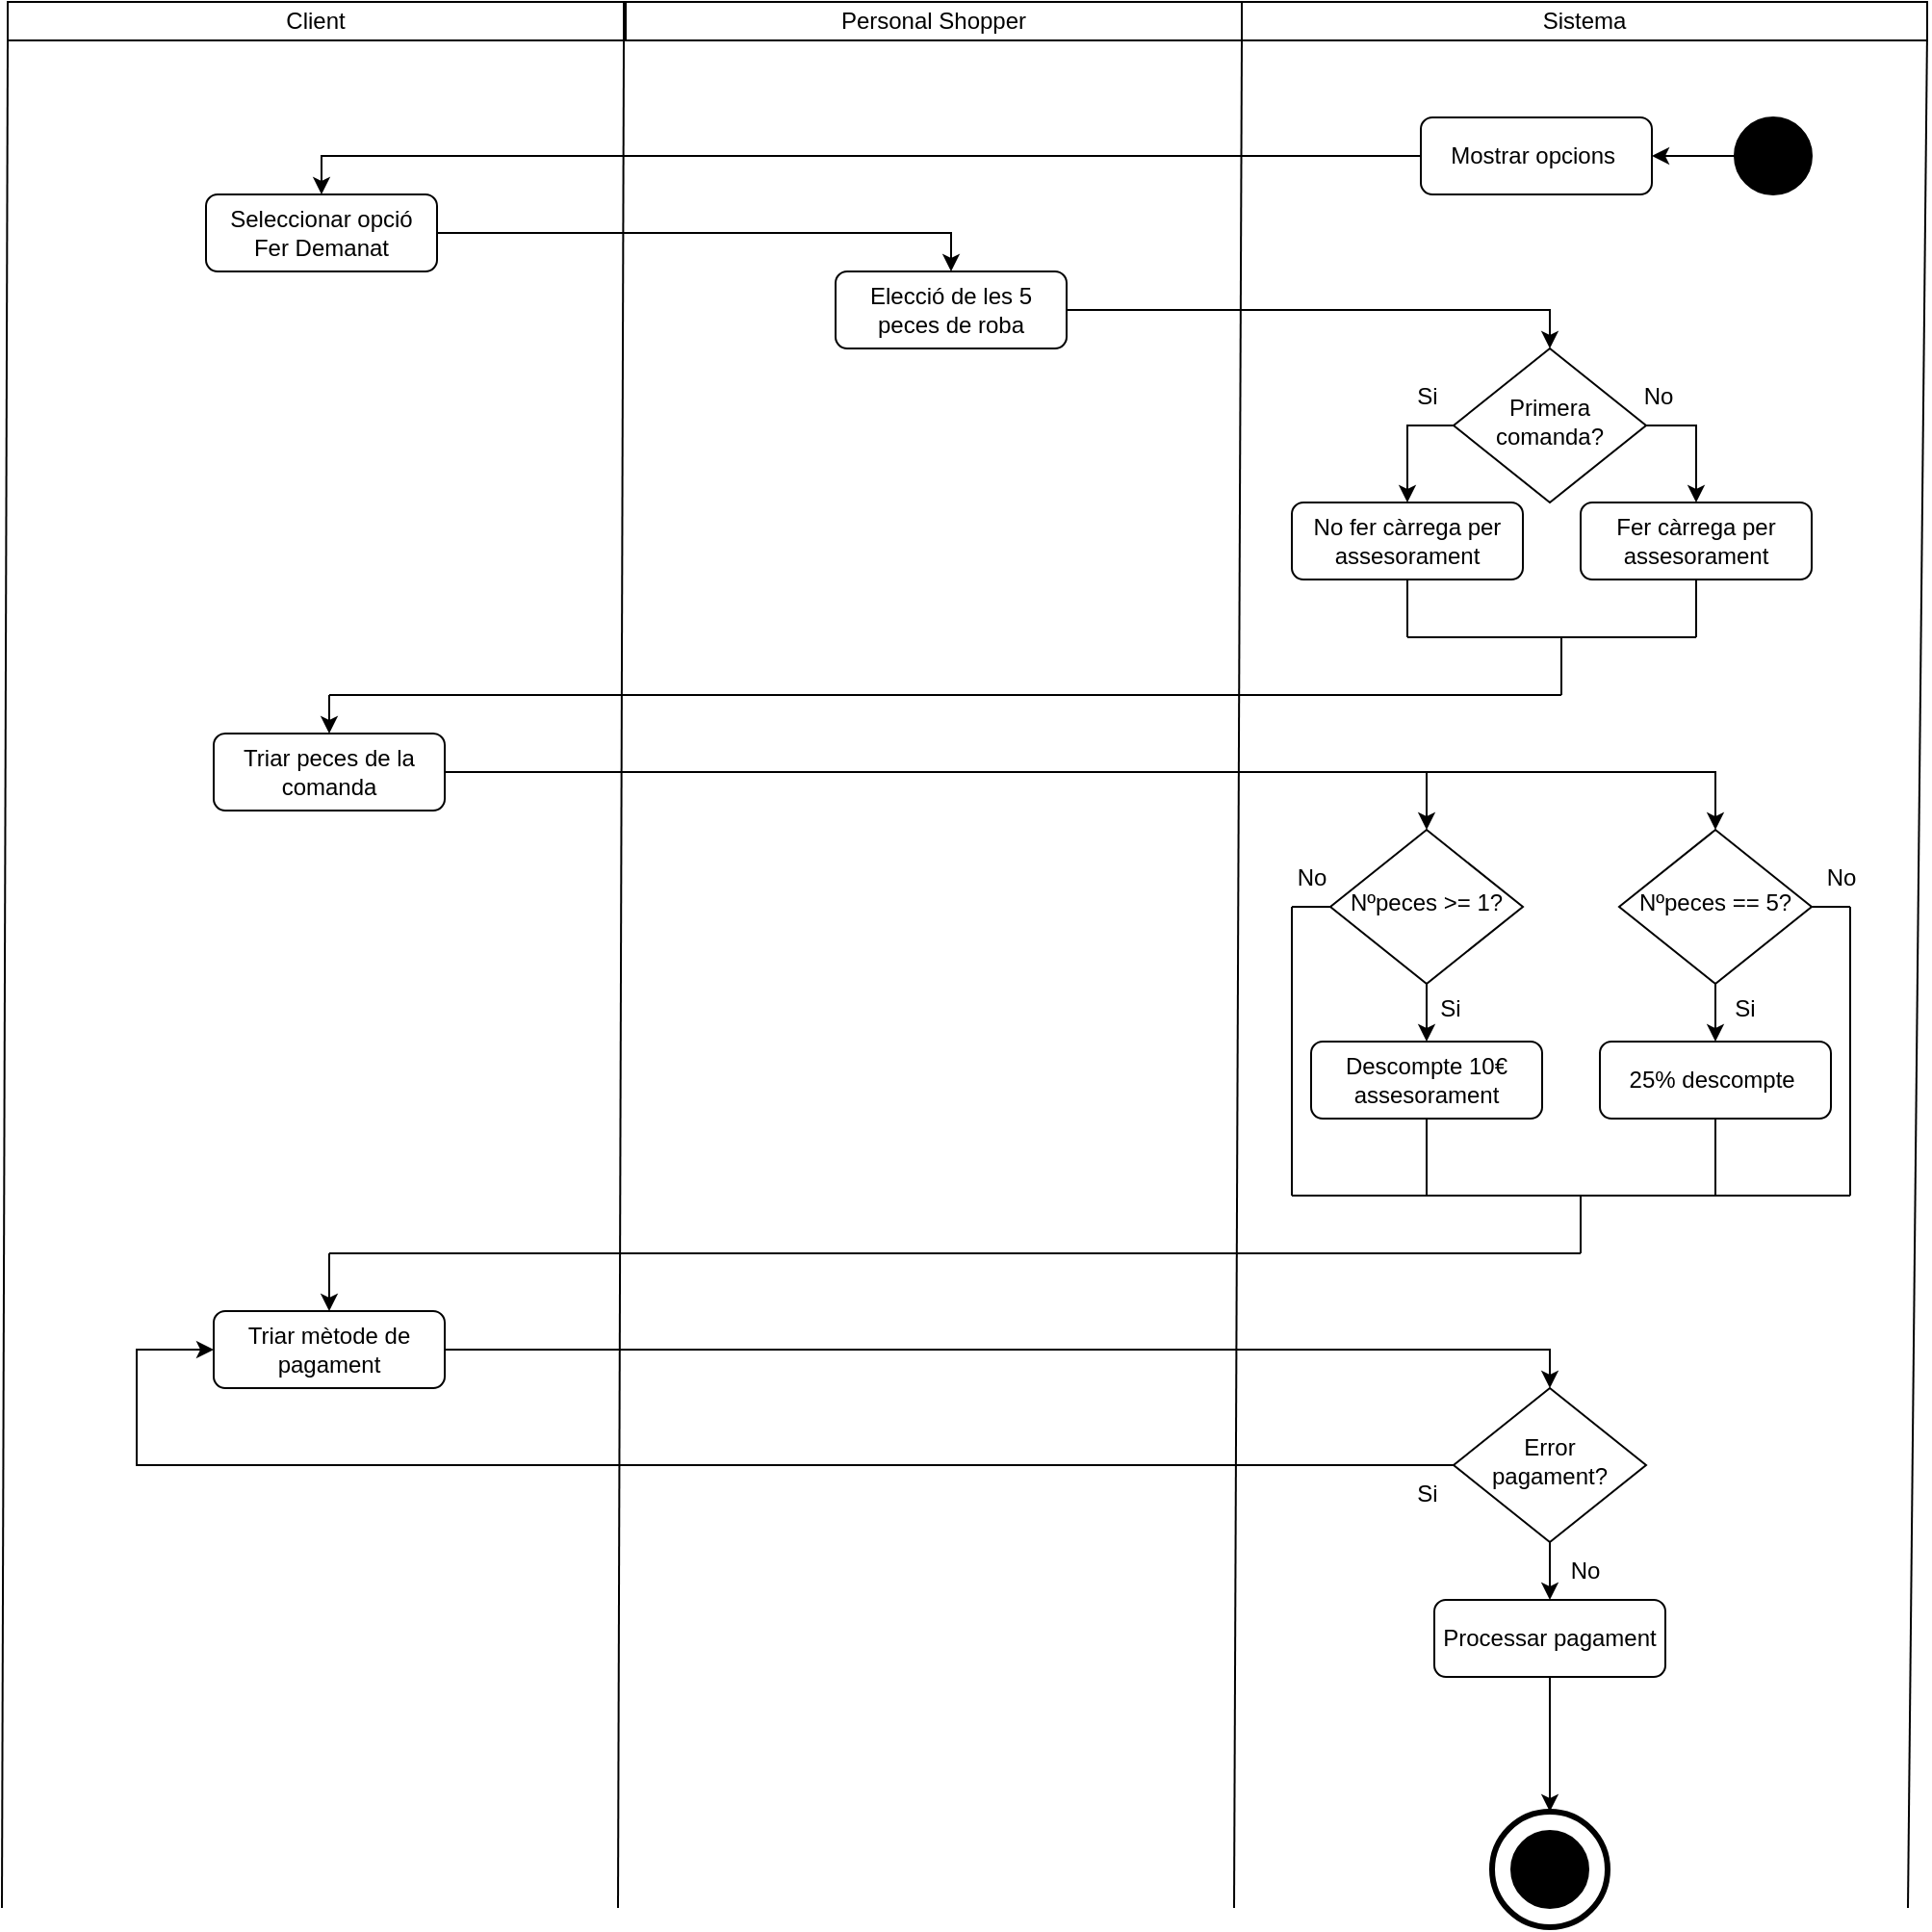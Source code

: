 <mxfile version="22.1.3" type="google">
  <diagram name="Pàgina-1" id="-f-s4E9bShH8OIkEAMrC">
    <mxGraphModel dx="1386" dy="793" grid="1" gridSize="10" guides="1" tooltips="1" connect="1" arrows="1" fold="1" page="1" pageScale="1" pageWidth="827" pageHeight="1169" math="0" shadow="0">
      <root>
        <mxCell id="0" />
        <mxCell id="1" parent="0" />
        <mxCell id="hcxAE1E8VKAEERCTuCJa-1" style="edgeStyle=orthogonalEdgeStyle;rounded=0;orthogonalLoop=1;jettySize=auto;html=1;entryX=0.5;entryY=0;entryDx=0;entryDy=0;" edge="1" parent="1" source="hcxAE1E8VKAEERCTuCJa-2" target="hcxAE1E8VKAEERCTuCJa-6">
          <mxGeometry relative="1" as="geometry">
            <Array as="points">
              <mxPoint x="583" y="210" />
            </Array>
          </mxGeometry>
        </mxCell>
        <mxCell id="hcxAE1E8VKAEERCTuCJa-2" value="Seleccionar opció &lt;br&gt;Fer Demanat" style="rounded=1;whiteSpace=wrap;html=1;fontSize=12;glass=0;strokeWidth=1;shadow=0;" vertex="1" parent="1">
          <mxGeometry x="196" y="190" width="120" height="40" as="geometry" />
        </mxCell>
        <mxCell id="hcxAE1E8VKAEERCTuCJa-3" style="edgeStyle=orthogonalEdgeStyle;rounded=0;orthogonalLoop=1;jettySize=auto;html=1;entryX=1;entryY=0.5;entryDx=0;entryDy=0;" edge="1" parent="1" source="hcxAE1E8VKAEERCTuCJa-4" target="hcxAE1E8VKAEERCTuCJa-19">
          <mxGeometry relative="1" as="geometry" />
        </mxCell>
        <mxCell id="hcxAE1E8VKAEERCTuCJa-4" value="" style="ellipse;whiteSpace=wrap;html=1;aspect=fixed;fillColor=#000000;" vertex="1" parent="1">
          <mxGeometry x="990" y="150" width="40" height="40" as="geometry" />
        </mxCell>
        <mxCell id="hcxAE1E8VKAEERCTuCJa-44" style="edgeStyle=orthogonalEdgeStyle;rounded=0;orthogonalLoop=1;jettySize=auto;html=1;entryX=0.5;entryY=0;entryDx=0;entryDy=0;" edge="1" parent="1" source="hcxAE1E8VKAEERCTuCJa-6" target="hcxAE1E8VKAEERCTuCJa-37">
          <mxGeometry relative="1" as="geometry">
            <Array as="points">
              <mxPoint x="770" y="250" />
              <mxPoint x="770" y="250" />
            </Array>
          </mxGeometry>
        </mxCell>
        <mxCell id="hcxAE1E8VKAEERCTuCJa-6" value="Elecció de les 5 peces de roba" style="rounded=1;whiteSpace=wrap;html=1;fontSize=12;glass=0;strokeWidth=1;shadow=0;" vertex="1" parent="1">
          <mxGeometry x="523" y="230" width="120" height="40" as="geometry" />
        </mxCell>
        <mxCell id="hcxAE1E8VKAEERCTuCJa-11" value="" style="ellipse;whiteSpace=wrap;html=1;aspect=fixed;fillColor=#000000;" vertex="1" parent="1">
          <mxGeometry x="874" y="1040" width="40" height="40" as="geometry" />
        </mxCell>
        <mxCell id="hcxAE1E8VKAEERCTuCJa-12" value="" style="ellipse;whiteSpace=wrap;html=1;aspect=fixed;fillColor=none;strokeWidth=3;" vertex="1" parent="1">
          <mxGeometry x="864" y="1030" width="60" height="60" as="geometry" />
        </mxCell>
        <mxCell id="hcxAE1E8VKAEERCTuCJa-16" value="Client" style="rounded=0;whiteSpace=wrap;html=1;" vertex="1" parent="1">
          <mxGeometry x="93" y="90" width="320" height="20" as="geometry" />
        </mxCell>
        <mxCell id="hcxAE1E8VKAEERCTuCJa-17" value="Sistema" style="rounded=0;whiteSpace=wrap;html=1;" vertex="1" parent="1">
          <mxGeometry x="734" y="90" width="356" height="20" as="geometry" />
        </mxCell>
        <mxCell id="hcxAE1E8VKAEERCTuCJa-18" style="edgeStyle=orthogonalEdgeStyle;rounded=0;orthogonalLoop=1;jettySize=auto;html=1;entryX=0.5;entryY=0;entryDx=0;entryDy=0;" edge="1" parent="1" source="hcxAE1E8VKAEERCTuCJa-19" target="hcxAE1E8VKAEERCTuCJa-2">
          <mxGeometry relative="1" as="geometry" />
        </mxCell>
        <mxCell id="hcxAE1E8VKAEERCTuCJa-19" value="Mostrar opcions&amp;nbsp;" style="rounded=1;whiteSpace=wrap;html=1;fontSize=12;glass=0;strokeWidth=1;shadow=0;" vertex="1" parent="1">
          <mxGeometry x="827" y="150" width="120" height="40" as="geometry" />
        </mxCell>
        <mxCell id="hcxAE1E8VKAEERCTuCJa-20" value="" style="endArrow=none;html=1;rounded=0;entryX=0;entryY=1;entryDx=0;entryDy=0;" edge="1" parent="1" target="hcxAE1E8VKAEERCTuCJa-17">
          <mxGeometry width="50" height="50" relative="1" as="geometry">
            <mxPoint x="730" y="1080" as="sourcePoint" />
            <mxPoint x="583" y="370" as="targetPoint" />
          </mxGeometry>
        </mxCell>
        <mxCell id="hcxAE1E8VKAEERCTuCJa-23" value="" style="endArrow=none;html=1;rounded=0;entryX=1;entryY=0.75;entryDx=0;entryDy=0;" edge="1" parent="1" target="hcxAE1E8VKAEERCTuCJa-17">
          <mxGeometry width="50" height="50" relative="1" as="geometry">
            <mxPoint x="1080" y="1080" as="sourcePoint" />
            <mxPoint x="423" y="120" as="targetPoint" />
            <Array as="points" />
          </mxGeometry>
        </mxCell>
        <mxCell id="hcxAE1E8VKAEERCTuCJa-24" value="" style="endArrow=none;html=1;rounded=0;exitX=0;exitY=1;exitDx=0;exitDy=0;" edge="1" parent="1" source="hcxAE1E8VKAEERCTuCJa-16">
          <mxGeometry width="50" height="50" relative="1" as="geometry">
            <mxPoint x="533" y="440" as="sourcePoint" />
            <mxPoint x="90" y="1080" as="targetPoint" />
          </mxGeometry>
        </mxCell>
        <mxCell id="hcxAE1E8VKAEERCTuCJa-28" style="edgeStyle=orthogonalEdgeStyle;rounded=0;orthogonalLoop=1;jettySize=auto;html=1;entryX=0.5;entryY=0;entryDx=0;entryDy=0;exitX=0.5;exitY=1;exitDx=0;exitDy=0;" edge="1" parent="1" source="hcxAE1E8VKAEERCTuCJa-91" target="hcxAE1E8VKAEERCTuCJa-12">
          <mxGeometry relative="1" as="geometry">
            <mxPoint x="894" y="970" as="sourcePoint" />
          </mxGeometry>
        </mxCell>
        <mxCell id="hcxAE1E8VKAEERCTuCJa-33" value="Personal Shopper" style="rounded=0;whiteSpace=wrap;html=1;" vertex="1" parent="1">
          <mxGeometry x="414" y="90" width="320" height="20" as="geometry" />
        </mxCell>
        <mxCell id="hcxAE1E8VKAEERCTuCJa-34" value="" style="endArrow=none;html=1;rounded=0;entryX=1;entryY=1;entryDx=0;entryDy=0;" edge="1" parent="1" target="hcxAE1E8VKAEERCTuCJa-16">
          <mxGeometry width="50" height="50" relative="1" as="geometry">
            <mxPoint x="410" y="1080" as="sourcePoint" />
            <mxPoint x="640" y="380" as="targetPoint" />
          </mxGeometry>
        </mxCell>
        <mxCell id="hcxAE1E8VKAEERCTuCJa-42" style="edgeStyle=orthogonalEdgeStyle;rounded=0;orthogonalLoop=1;jettySize=auto;html=1;entryX=0.5;entryY=0;entryDx=0;entryDy=0;" edge="1" parent="1" source="hcxAE1E8VKAEERCTuCJa-37" target="hcxAE1E8VKAEERCTuCJa-38">
          <mxGeometry relative="1" as="geometry">
            <Array as="points">
              <mxPoint x="820" y="310" />
            </Array>
          </mxGeometry>
        </mxCell>
        <mxCell id="hcxAE1E8VKAEERCTuCJa-43" style="edgeStyle=orthogonalEdgeStyle;rounded=0;orthogonalLoop=1;jettySize=auto;html=1;entryX=0.5;entryY=0;entryDx=0;entryDy=0;" edge="1" parent="1" source="hcxAE1E8VKAEERCTuCJa-37" target="hcxAE1E8VKAEERCTuCJa-39">
          <mxGeometry relative="1" as="geometry">
            <Array as="points">
              <mxPoint x="970" y="310" />
            </Array>
          </mxGeometry>
        </mxCell>
        <mxCell id="hcxAE1E8VKAEERCTuCJa-37" value="Primera comanda?" style="rhombus;whiteSpace=wrap;html=1;shadow=0;fontFamily=Helvetica;fontSize=12;align=center;strokeWidth=1;spacing=6;spacingTop=-4;" vertex="1" parent="1">
          <mxGeometry x="844" y="270" width="100" height="80" as="geometry" />
        </mxCell>
        <mxCell id="hcxAE1E8VKAEERCTuCJa-38" value="No fer càrrega per assesorament" style="rounded=1;whiteSpace=wrap;html=1;fontSize=12;glass=0;strokeWidth=1;shadow=0;" vertex="1" parent="1">
          <mxGeometry x="760" y="350" width="120" height="40" as="geometry" />
        </mxCell>
        <mxCell id="hcxAE1E8VKAEERCTuCJa-39" value="Fer càrrega per assesorament" style="rounded=1;whiteSpace=wrap;html=1;fontSize=12;glass=0;strokeWidth=1;shadow=0;" vertex="1" parent="1">
          <mxGeometry x="910" y="350" width="120" height="40" as="geometry" />
        </mxCell>
        <mxCell id="hcxAE1E8VKAEERCTuCJa-45" value="Si" style="text;html=1;align=center;verticalAlign=middle;resizable=0;points=[];autosize=1;strokeColor=none;fillColor=none;" vertex="1" parent="1">
          <mxGeometry x="815" y="280" width="30" height="30" as="geometry" />
        </mxCell>
        <mxCell id="hcxAE1E8VKAEERCTuCJa-46" value="No" style="text;html=1;align=center;verticalAlign=middle;resizable=0;points=[];autosize=1;strokeColor=none;fillColor=none;" vertex="1" parent="1">
          <mxGeometry x="930" y="280" width="40" height="30" as="geometry" />
        </mxCell>
        <mxCell id="hcxAE1E8VKAEERCTuCJa-58" style="edgeStyle=orthogonalEdgeStyle;rounded=0;orthogonalLoop=1;jettySize=auto;html=1;entryX=0.5;entryY=0;entryDx=0;entryDy=0;" edge="1" parent="1" source="hcxAE1E8VKAEERCTuCJa-47" target="hcxAE1E8VKAEERCTuCJa-57">
          <mxGeometry relative="1" as="geometry">
            <Array as="points">
              <mxPoint x="830" y="490" />
            </Array>
          </mxGeometry>
        </mxCell>
        <mxCell id="hcxAE1E8VKAEERCTuCJa-60" style="edgeStyle=orthogonalEdgeStyle;rounded=0;orthogonalLoop=1;jettySize=auto;html=1;" edge="1" parent="1" source="hcxAE1E8VKAEERCTuCJa-47" target="hcxAE1E8VKAEERCTuCJa-59">
          <mxGeometry relative="1" as="geometry" />
        </mxCell>
        <mxCell id="hcxAE1E8VKAEERCTuCJa-47" value="Triar peces de la comanda" style="rounded=1;whiteSpace=wrap;html=1;fontSize=12;glass=0;strokeWidth=1;shadow=0;" vertex="1" parent="1">
          <mxGeometry x="200" y="470" width="120" height="40" as="geometry" />
        </mxCell>
        <mxCell id="hcxAE1E8VKAEERCTuCJa-50" value="" style="endArrow=none;html=1;rounded=0;entryX=0.5;entryY=1;entryDx=0;entryDy=0;" edge="1" parent="1" target="hcxAE1E8VKAEERCTuCJa-38">
          <mxGeometry width="50" height="50" relative="1" as="geometry">
            <mxPoint x="820" y="420" as="sourcePoint" />
            <mxPoint x="640" y="410" as="targetPoint" />
          </mxGeometry>
        </mxCell>
        <mxCell id="hcxAE1E8VKAEERCTuCJa-52" value="" style="endArrow=none;html=1;rounded=0;" edge="1" parent="1">
          <mxGeometry width="50" height="50" relative="1" as="geometry">
            <mxPoint x="970" y="420" as="sourcePoint" />
            <mxPoint x="820" y="420" as="targetPoint" />
            <Array as="points">
              <mxPoint x="900" y="420" />
            </Array>
          </mxGeometry>
        </mxCell>
        <mxCell id="hcxAE1E8VKAEERCTuCJa-53" value="" style="endArrow=none;html=1;rounded=0;entryX=0.5;entryY=1;entryDx=0;entryDy=0;" edge="1" parent="1" target="hcxAE1E8VKAEERCTuCJa-39">
          <mxGeometry width="50" height="50" relative="1" as="geometry">
            <mxPoint x="970" y="420" as="sourcePoint" />
            <mxPoint x="830" y="400" as="targetPoint" />
          </mxGeometry>
        </mxCell>
        <mxCell id="hcxAE1E8VKAEERCTuCJa-54" value="" style="endArrow=none;html=1;rounded=0;" edge="1" parent="1">
          <mxGeometry width="50" height="50" relative="1" as="geometry">
            <mxPoint x="900" y="450" as="sourcePoint" />
            <mxPoint x="900" y="420" as="targetPoint" />
          </mxGeometry>
        </mxCell>
        <mxCell id="hcxAE1E8VKAEERCTuCJa-55" value="" style="endArrow=none;html=1;rounded=0;" edge="1" parent="1">
          <mxGeometry width="50" height="50" relative="1" as="geometry">
            <mxPoint x="260" y="450" as="sourcePoint" />
            <mxPoint x="900" y="450" as="targetPoint" />
          </mxGeometry>
        </mxCell>
        <mxCell id="hcxAE1E8VKAEERCTuCJa-56" value="" style="endArrow=classic;html=1;rounded=0;" edge="1" parent="1">
          <mxGeometry width="50" height="50" relative="1" as="geometry">
            <mxPoint x="260" y="450" as="sourcePoint" />
            <mxPoint x="260" y="470" as="targetPoint" />
          </mxGeometry>
        </mxCell>
        <mxCell id="hcxAE1E8VKAEERCTuCJa-63" style="edgeStyle=orthogonalEdgeStyle;rounded=0;orthogonalLoop=1;jettySize=auto;html=1;entryX=0.5;entryY=0;entryDx=0;entryDy=0;" edge="1" parent="1" source="hcxAE1E8VKAEERCTuCJa-57" target="hcxAE1E8VKAEERCTuCJa-61">
          <mxGeometry relative="1" as="geometry" />
        </mxCell>
        <mxCell id="hcxAE1E8VKAEERCTuCJa-57" value="Nºpeces &amp;gt;= 1?" style="rhombus;whiteSpace=wrap;html=1;shadow=0;fontFamily=Helvetica;fontSize=12;align=center;strokeWidth=1;spacing=6;spacingTop=-4;" vertex="1" parent="1">
          <mxGeometry x="780" y="520" width="100" height="80" as="geometry" />
        </mxCell>
        <mxCell id="hcxAE1E8VKAEERCTuCJa-64" style="edgeStyle=orthogonalEdgeStyle;rounded=0;orthogonalLoop=1;jettySize=auto;html=1;entryX=0.5;entryY=0;entryDx=0;entryDy=0;" edge="1" parent="1" source="hcxAE1E8VKAEERCTuCJa-59" target="hcxAE1E8VKAEERCTuCJa-62">
          <mxGeometry relative="1" as="geometry" />
        </mxCell>
        <mxCell id="hcxAE1E8VKAEERCTuCJa-59" value="Nºpeces == 5?" style="rhombus;whiteSpace=wrap;html=1;shadow=0;fontFamily=Helvetica;fontSize=12;align=center;strokeWidth=1;spacing=6;spacingTop=-4;" vertex="1" parent="1">
          <mxGeometry x="930" y="520" width="100" height="80" as="geometry" />
        </mxCell>
        <mxCell id="hcxAE1E8VKAEERCTuCJa-61" value="Descompte 10€ assesorament" style="rounded=1;whiteSpace=wrap;html=1;fontSize=12;glass=0;strokeWidth=1;shadow=0;" vertex="1" parent="1">
          <mxGeometry x="770" y="630" width="120" height="40" as="geometry" />
        </mxCell>
        <mxCell id="hcxAE1E8VKAEERCTuCJa-62" value="25% descompte&amp;nbsp;" style="rounded=1;whiteSpace=wrap;html=1;fontSize=12;glass=0;strokeWidth=1;shadow=0;" vertex="1" parent="1">
          <mxGeometry x="920" y="630" width="120" height="40" as="geometry" />
        </mxCell>
        <mxCell id="hcxAE1E8VKAEERCTuCJa-65" value="Si" style="text;html=1;align=center;verticalAlign=middle;resizable=0;points=[];autosize=1;strokeColor=none;fillColor=none;" vertex="1" parent="1">
          <mxGeometry x="827" y="598" width="30" height="30" as="geometry" />
        </mxCell>
        <mxCell id="hcxAE1E8VKAEERCTuCJa-68" value="Si" style="text;html=1;align=center;verticalAlign=middle;resizable=0;points=[];autosize=1;strokeColor=none;fillColor=none;" vertex="1" parent="1">
          <mxGeometry x="980" y="598" width="30" height="30" as="geometry" />
        </mxCell>
        <mxCell id="hcxAE1E8VKAEERCTuCJa-69" value="" style="endArrow=none;html=1;rounded=0;" edge="1" parent="1">
          <mxGeometry width="50" height="50" relative="1" as="geometry">
            <mxPoint x="980" y="710" as="sourcePoint" />
            <mxPoint x="830" y="710" as="targetPoint" />
            <Array as="points">
              <mxPoint x="917" y="710" />
            </Array>
          </mxGeometry>
        </mxCell>
        <mxCell id="hcxAE1E8VKAEERCTuCJa-70" value="" style="endArrow=none;html=1;rounded=0;entryX=0.5;entryY=1;entryDx=0;entryDy=0;" edge="1" parent="1" target="hcxAE1E8VKAEERCTuCJa-61">
          <mxGeometry width="50" height="50" relative="1" as="geometry">
            <mxPoint x="830" y="710" as="sourcePoint" />
            <mxPoint x="640" y="660" as="targetPoint" />
          </mxGeometry>
        </mxCell>
        <mxCell id="hcxAE1E8VKAEERCTuCJa-71" value="" style="endArrow=none;html=1;rounded=0;entryX=0.5;entryY=1;entryDx=0;entryDy=0;" edge="1" parent="1" target="hcxAE1E8VKAEERCTuCJa-62">
          <mxGeometry width="50" height="50" relative="1" as="geometry">
            <mxPoint x="980" y="710" as="sourcePoint" />
            <mxPoint x="840" y="680" as="targetPoint" />
          </mxGeometry>
        </mxCell>
        <mxCell id="hcxAE1E8VKAEERCTuCJa-72" value="" style="endArrow=none;html=1;rounded=0;entryX=0;entryY=0.5;entryDx=0;entryDy=0;" edge="1" parent="1" target="hcxAE1E8VKAEERCTuCJa-57">
          <mxGeometry width="50" height="50" relative="1" as="geometry">
            <mxPoint x="760" y="560" as="sourcePoint" />
            <mxPoint x="640" y="660" as="targetPoint" />
          </mxGeometry>
        </mxCell>
        <mxCell id="hcxAE1E8VKAEERCTuCJa-73" value="" style="endArrow=none;html=1;rounded=0;" edge="1" parent="1">
          <mxGeometry width="50" height="50" relative="1" as="geometry">
            <mxPoint x="760" y="710" as="sourcePoint" />
            <mxPoint x="760" y="560" as="targetPoint" />
          </mxGeometry>
        </mxCell>
        <mxCell id="hcxAE1E8VKAEERCTuCJa-74" value="" style="endArrow=none;html=1;rounded=0;" edge="1" parent="1">
          <mxGeometry width="50" height="50" relative="1" as="geometry">
            <mxPoint x="830" y="710" as="sourcePoint" />
            <mxPoint x="760" y="710" as="targetPoint" />
          </mxGeometry>
        </mxCell>
        <mxCell id="hcxAE1E8VKAEERCTuCJa-75" value="" style="endArrow=none;html=1;rounded=0;entryX=1;entryY=0.5;entryDx=0;entryDy=0;" edge="1" parent="1" target="hcxAE1E8VKAEERCTuCJa-59">
          <mxGeometry width="50" height="50" relative="1" as="geometry">
            <mxPoint x="1050" y="560" as="sourcePoint" />
            <mxPoint x="640" y="660" as="targetPoint" />
          </mxGeometry>
        </mxCell>
        <mxCell id="hcxAE1E8VKAEERCTuCJa-76" value="" style="endArrow=none;html=1;rounded=0;" edge="1" parent="1">
          <mxGeometry width="50" height="50" relative="1" as="geometry">
            <mxPoint x="1050" y="710" as="sourcePoint" />
            <mxPoint x="1050" y="560" as="targetPoint" />
          </mxGeometry>
        </mxCell>
        <mxCell id="hcxAE1E8VKAEERCTuCJa-77" value="" style="endArrow=none;html=1;rounded=0;" edge="1" parent="1">
          <mxGeometry width="50" height="50" relative="1" as="geometry">
            <mxPoint x="1050" y="710" as="sourcePoint" />
            <mxPoint x="980" y="710" as="targetPoint" />
          </mxGeometry>
        </mxCell>
        <mxCell id="hcxAE1E8VKAEERCTuCJa-78" value="No" style="text;html=1;align=center;verticalAlign=middle;resizable=0;points=[];autosize=1;strokeColor=none;fillColor=none;" vertex="1" parent="1">
          <mxGeometry x="1025" y="530" width="40" height="30" as="geometry" />
        </mxCell>
        <mxCell id="hcxAE1E8VKAEERCTuCJa-79" value="No" style="text;html=1;align=center;verticalAlign=middle;resizable=0;points=[];autosize=1;strokeColor=none;fillColor=none;" vertex="1" parent="1">
          <mxGeometry x="750" y="530" width="40" height="30" as="geometry" />
        </mxCell>
        <mxCell id="hcxAE1E8VKAEERCTuCJa-88" style="edgeStyle=orthogonalEdgeStyle;rounded=0;orthogonalLoop=1;jettySize=auto;html=1;entryX=0.5;entryY=0;entryDx=0;entryDy=0;" edge="1" parent="1" source="hcxAE1E8VKAEERCTuCJa-80" target="hcxAE1E8VKAEERCTuCJa-86">
          <mxGeometry relative="1" as="geometry" />
        </mxCell>
        <mxCell id="hcxAE1E8VKAEERCTuCJa-80" value="Triar mètode de pagament" style="rounded=1;whiteSpace=wrap;html=1;fontSize=12;glass=0;strokeWidth=1;shadow=0;" vertex="1" parent="1">
          <mxGeometry x="200" y="770" width="120" height="40" as="geometry" />
        </mxCell>
        <mxCell id="hcxAE1E8VKAEERCTuCJa-81" value="" style="endArrow=none;html=1;rounded=0;" edge="1" parent="1">
          <mxGeometry width="50" height="50" relative="1" as="geometry">
            <mxPoint x="910" y="740" as="sourcePoint" />
            <mxPoint x="910" y="710" as="targetPoint" />
          </mxGeometry>
        </mxCell>
        <mxCell id="hcxAE1E8VKAEERCTuCJa-82" value="" style="endArrow=none;html=1;rounded=0;" edge="1" parent="1">
          <mxGeometry width="50" height="50" relative="1" as="geometry">
            <mxPoint x="260" y="740" as="sourcePoint" />
            <mxPoint x="910" y="740" as="targetPoint" />
          </mxGeometry>
        </mxCell>
        <mxCell id="hcxAE1E8VKAEERCTuCJa-84" value="" style="endArrow=classic;html=1;rounded=0;entryX=0.5;entryY=0;entryDx=0;entryDy=0;" edge="1" parent="1" target="hcxAE1E8VKAEERCTuCJa-80">
          <mxGeometry width="50" height="50" relative="1" as="geometry">
            <mxPoint x="260" y="740" as="sourcePoint" />
            <mxPoint x="640" y="540" as="targetPoint" />
          </mxGeometry>
        </mxCell>
        <mxCell id="hcxAE1E8VKAEERCTuCJa-87" style="edgeStyle=orthogonalEdgeStyle;rounded=0;orthogonalLoop=1;jettySize=auto;html=1;entryX=0;entryY=0.5;entryDx=0;entryDy=0;" edge="1" parent="1" source="hcxAE1E8VKAEERCTuCJa-86" target="hcxAE1E8VKAEERCTuCJa-80">
          <mxGeometry relative="1" as="geometry">
            <mxPoint x="190" y="790" as="targetPoint" />
            <Array as="points">
              <mxPoint x="160" y="850" />
              <mxPoint x="160" y="790" />
            </Array>
          </mxGeometry>
        </mxCell>
        <mxCell id="hcxAE1E8VKAEERCTuCJa-92" style="edgeStyle=orthogonalEdgeStyle;rounded=0;orthogonalLoop=1;jettySize=auto;html=1;entryX=0.5;entryY=0;entryDx=0;entryDy=0;" edge="1" parent="1" source="hcxAE1E8VKAEERCTuCJa-86" target="hcxAE1E8VKAEERCTuCJa-91">
          <mxGeometry relative="1" as="geometry">
            <Array as="points">
              <mxPoint x="894" y="910" />
              <mxPoint x="894" y="910" />
            </Array>
          </mxGeometry>
        </mxCell>
        <mxCell id="hcxAE1E8VKAEERCTuCJa-86" value="Error pagament?" style="rhombus;whiteSpace=wrap;html=1;shadow=0;fontFamily=Helvetica;fontSize=12;align=center;strokeWidth=1;spacing=6;spacingTop=-4;" vertex="1" parent="1">
          <mxGeometry x="844" y="810" width="100" height="80" as="geometry" />
        </mxCell>
        <mxCell id="hcxAE1E8VKAEERCTuCJa-89" value="Si" style="text;html=1;align=center;verticalAlign=middle;resizable=0;points=[];autosize=1;strokeColor=none;fillColor=none;" vertex="1" parent="1">
          <mxGeometry x="815" y="850" width="30" height="30" as="geometry" />
        </mxCell>
        <mxCell id="hcxAE1E8VKAEERCTuCJa-91" value="Processar pagament" style="rounded=1;whiteSpace=wrap;html=1;fontSize=12;glass=0;strokeWidth=1;shadow=0;" vertex="1" parent="1">
          <mxGeometry x="834" y="920" width="120" height="40" as="geometry" />
        </mxCell>
        <mxCell id="hcxAE1E8VKAEERCTuCJa-93" value="No" style="text;html=1;align=center;verticalAlign=middle;resizable=0;points=[];autosize=1;strokeColor=none;fillColor=none;" vertex="1" parent="1">
          <mxGeometry x="892" y="890" width="40" height="30" as="geometry" />
        </mxCell>
      </root>
    </mxGraphModel>
  </diagram>
</mxfile>
